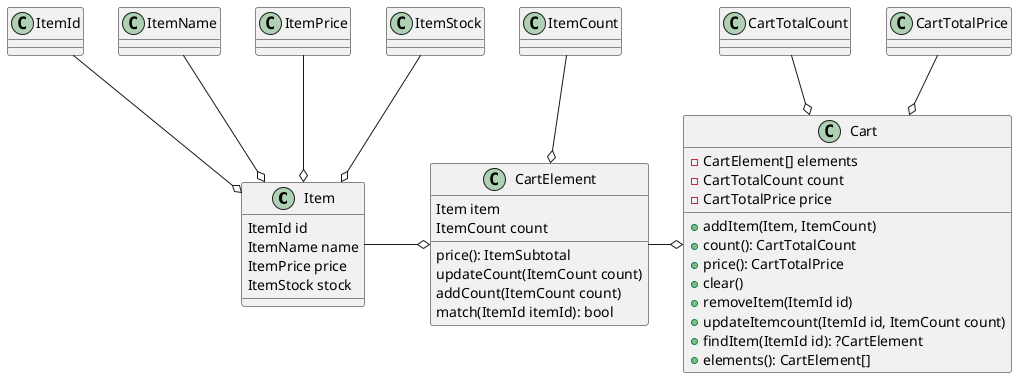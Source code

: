 @startuml

class Item {
  ItemId id
  ItemName name
  ItemPrice price
  ItemStock stock
}
class ItemId
class ItemName
class ItemPrice
class ItemStock
ItemId --o Item
ItemName --o Item
ItemPrice --o Item
ItemStock --o Item

class Cart {
  - CartElement[] elements
  - CartTotalCount count
  - CartTotalPrice price
  + addItem(Item, ItemCount)
  + count(): CartTotalCount
  + price(): CartTotalPrice
  + clear()
  + removeItem(ItemId id)
  + updateItemcount(ItemId id, ItemCount count)
  + findItem(ItemId id): ?CartElement
  + elements(): CartElement[]
}
class CartElement {
  Item item
  ItemCount count
  price(): ItemSubtotal
  updateCount(ItemCount count)
  addCount(ItemCount count)
  match(ItemId itemId): bool
}
class ItemCount
class CartTotalCount
class CartTotalPrice

ItemCount --o CartElement
Item -o CartElement
CartElement -o Cart
CartTotalCount --o Cart
CartTotalPrice --o Cart

@enduml